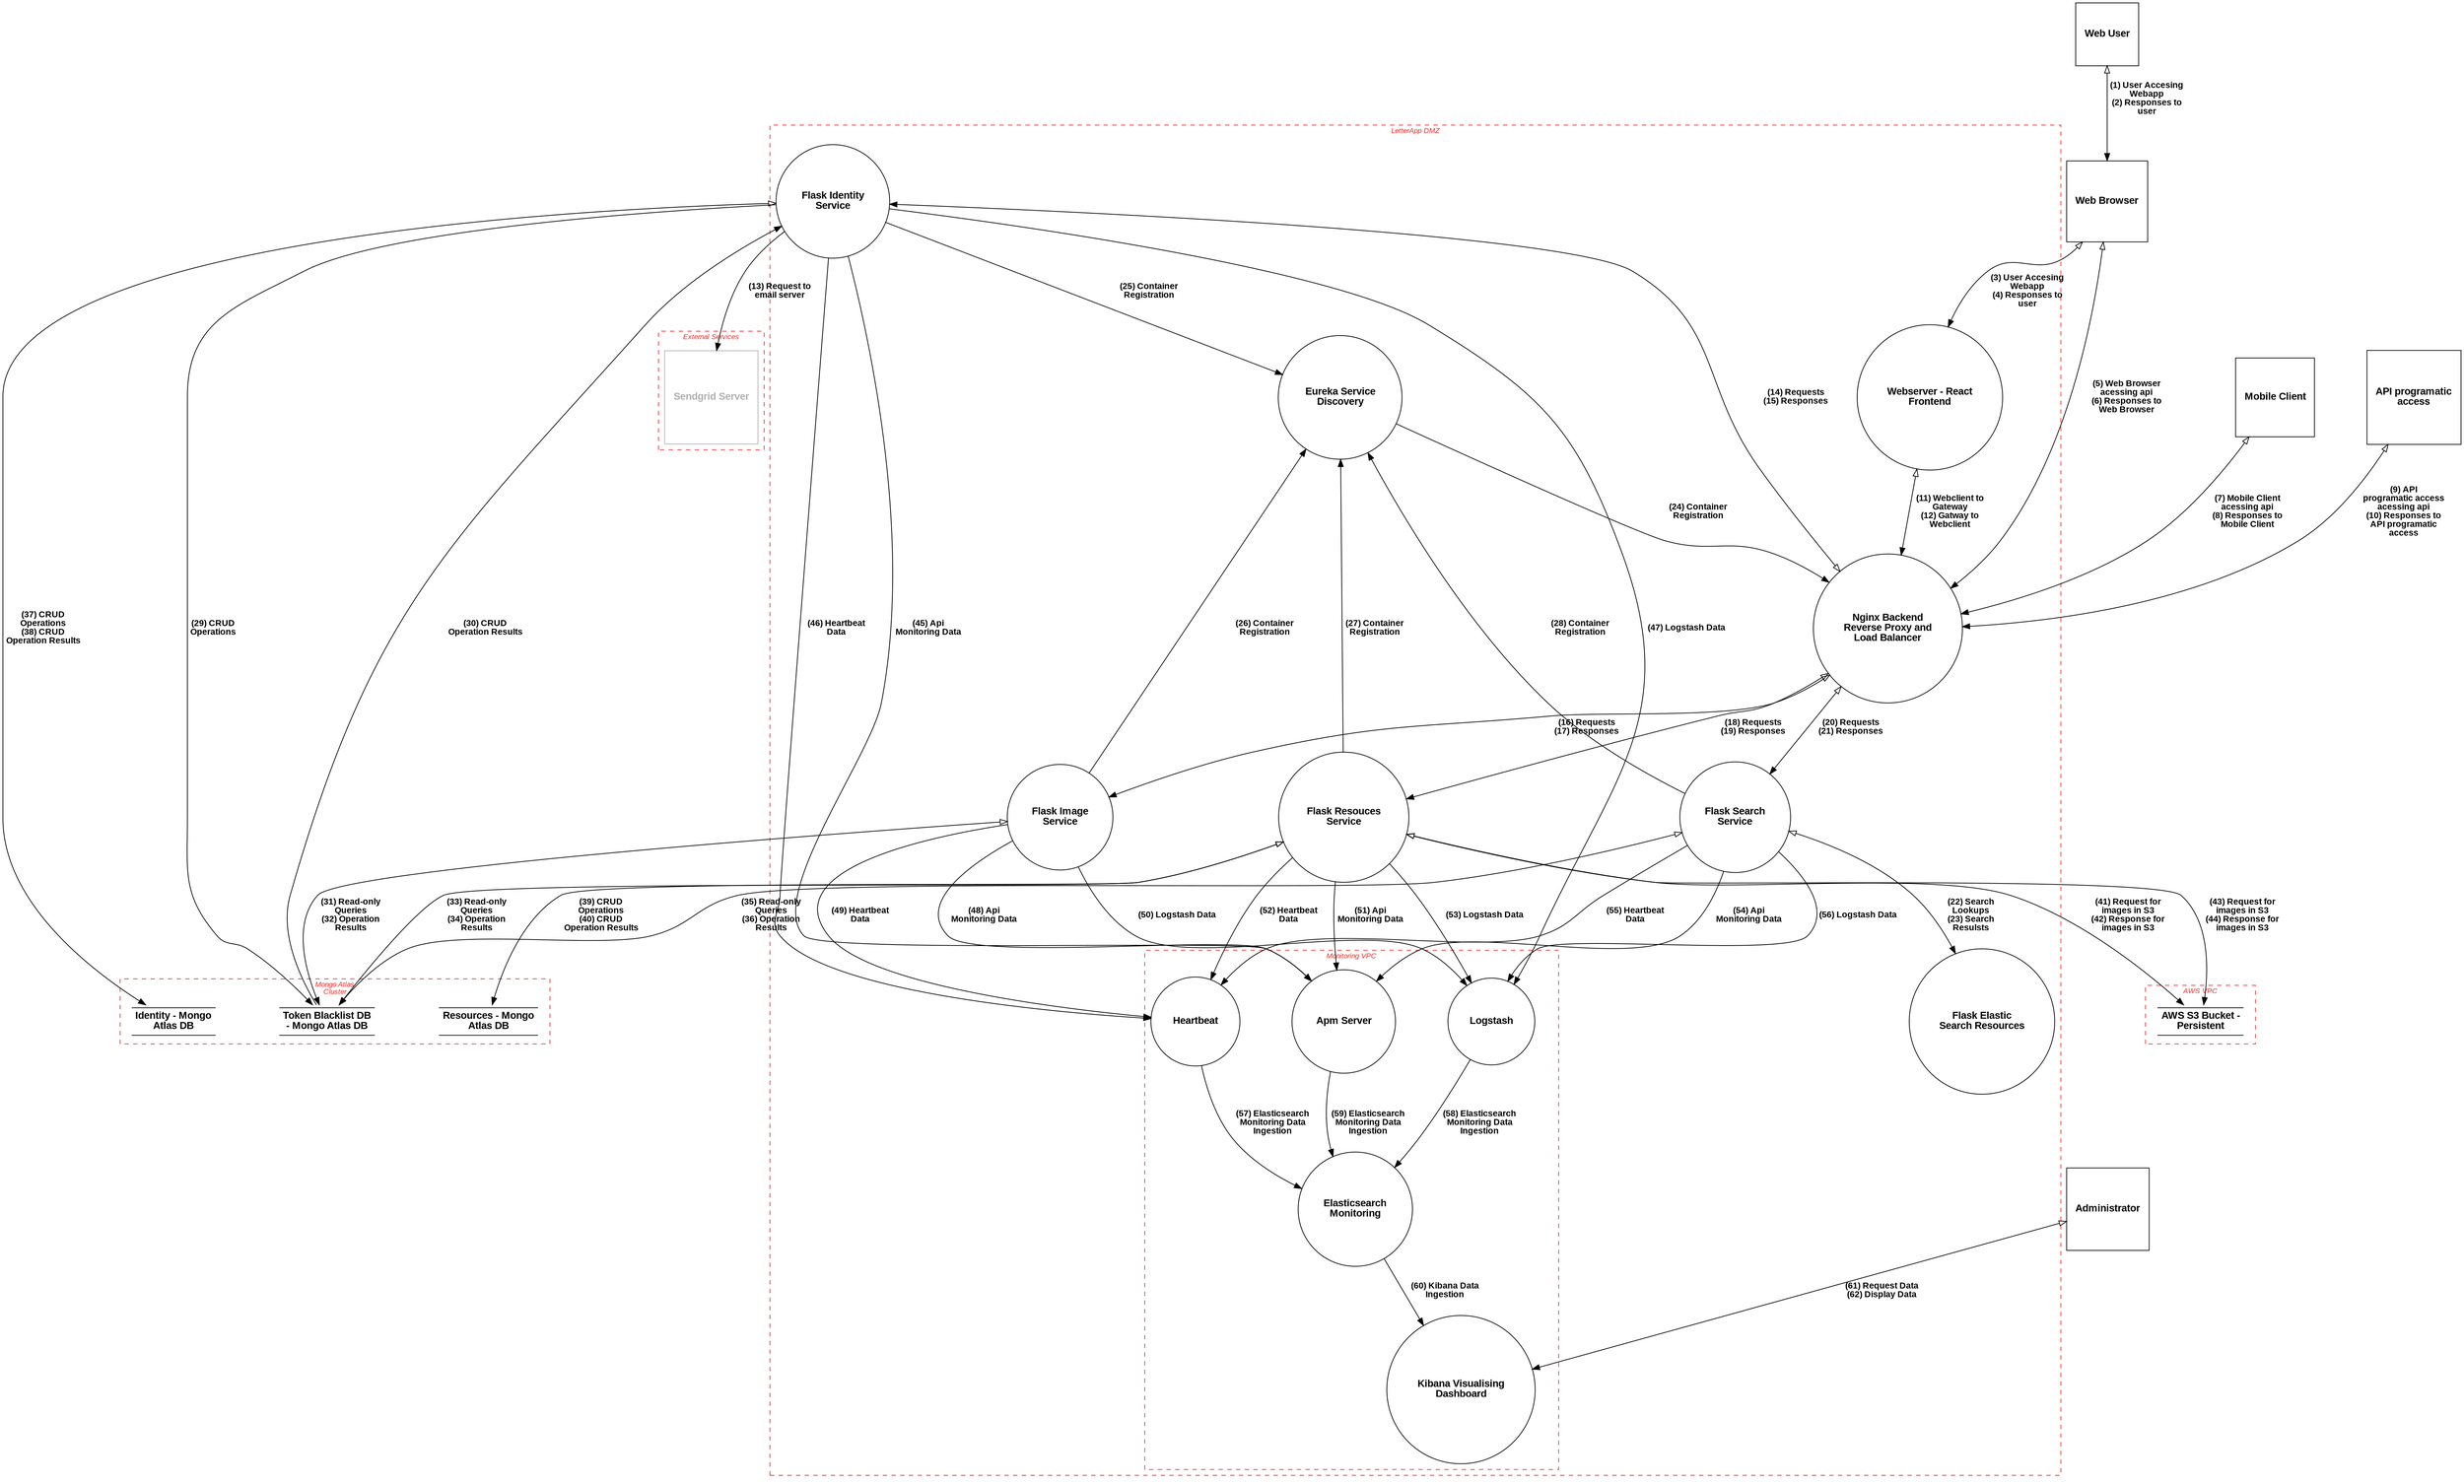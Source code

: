 digraph tm {
	graph [_draw_="c 9 -#fffffe00 C 7 -#ffffff P 4 0 0 0 1999.17 4117 1999.17 4117 0 ",
		bb="0,0,4117,1999.2",
		fontname=Arial,
		fontsize=20,
		labelloc=t,
		nodesep=1,
		xdotversion=1.2
	];
	node [fontname=Arial,
		fontsize=14,
		label="\N",
		rankdir=lr
	];
	edge [arrowtail=onormal,
		fontname=Arial,
		fontsize=12,
		shape=none
	];
	subgraph cluster_boundary_LetterAppDMZ_092386898c {
		graph [_draw_="S 6 -dashed c 7 -#ee2c2c p 4 122 8 122 1626.17 2419 1626.17 2419 8 ",
			_ldraw_="F 10 5 -Arial c 7 -#ee2c2c T 1237 1615.17 -1 67 13 -LetterApp DMZ ",
			bb="122,8,2419,1626.2",
			color=firebrick2,
			fontcolor=firebrick2,
			fontsize=10,
			label=<<i>LetterApp DMZ</i>>,
			lheight=0.15,
			lp="1270.5,1616.7",
			lwidth=0.93,
			style=dashed
		];
		subgraph cluster_boundary_MonitoringVPC_37509b9f83 {
			graph [_draw_="S 6 -dashed c 7 -#ee2c2c p 4 806 16 806 734.28 1378 734.28 1378 16 ",
				_ldraw_="F 10 5 -Arial c 7 -#ee2c2c T 1057 723.28 -1 70 14 -Monitoring VPC ",
				bb="806,16,1378,734.28",
				color=firebrick2,
				fontcolor=firebrick2,
				fontsize=10,
				label=<<i>Monitoring VPC</i>>,
				lheight=0.15,
				lp="1092,724.78",
				lwidth=0.97,
				style=dashed
			];
			process_KibanaVisualisingDashboard_96ac87fabf	[_draw_="c 7 -#000000 e 956 126.53 102.56 102.56 ",
				_ldraw_="F 14 5 -Arial c 7 -#000000 T 896 130.33 -1 121 18 -Kibana Visualising F 14 5 -Arial c 7 -#000000 T 921 116.33 -1 71 9 -Dashboard ",
				color=black,
				fontcolor=black,
				height=2.8481,
				label=<
                    <table border="0" cellborder="0" cellpadding="2">
                        <tr><td><b>Kibana Visualising<br/>Dashboard</b></td></tr>
                    </table>
                >,
				pos="956,126.53",
				shape=circle,
				width=2.8481];
			process_ElasticsearchMonitoring_b6d21685ee	[_draw_="c 7 -#000000 e 1053 376.26 79.39 79.39 ",
				_ldraw_="F 14 5 -Arial c 7 -#000000 T 1009 380.06 -1 88 13 -Elasticsearch F 14 5 -Arial c 7 -#000000 T 1017.5 366.06 -1 71 10 -Monitoring ",
				color=black,
				fontcolor=black,
				height=2.1999,
				label=<
                    <table border="0" cellborder="0" cellpadding="2">
                        <tr><td><b>Elasticsearch<br/>Monitoring</b></td></tr>
                    </table>
                >,
				pos="1053,376.26",
				shape=circle,
				width=2.1999];
			process_ElasticsearchMonitoring_b6d21685ee -> process_KibanaVisualisingDashboard_96ac87fabf	[_draw_="c 7 -#000000 B 4 1024.42 302.27 1015.79 280.22 1006.13 255.57 996.86 231.89 ",
				_hdraw_="S 5 -solid c 7 -#000000 C 7 -#000000 P 3 1000.1 230.56 993.19 222.52 993.58 233.11 ",
				_ldraw_="F 12 5 -Arial c 7 -#000000 T 1017 266.46 -1 94 16 -(60) Kibana Data F 12 5 -Arial c 7 -#000000 T 1037 254.46 -1 54 9 -Ingestion ",
				color=black,
				dir=forward,
				fontcolor=black,
				label=<
            <table border="0" cellborder="0" cellpadding="2">
                <tr><td><font color="black"><b>(60) Kibana Data<br/>Ingestion</b></font></td></tr>
            </table>
        >,
				lp="1064,263.06",
				pos="e,993.19,222.52 1024.4,302.27 1015.8,280.22 1006.1,255.57 996.86,231.89"];
			process_Logstash_385a5311c0	[_draw_="c 7 -#000000 e 1285 635.86 60.21 60.21 ",
				_ldraw_="F 14 5 -Arial c 7 -#000000 T 1255 632.66 -1 61 8 -Logstash ",
				color=black,
				fontcolor=black,
				height=1.6696,
				label=<
                    <table border="0" cellborder="0" cellpadding="2">
                        <tr><td><b>Logstash</b></td></tr>
                    </table>
                >,
				pos="1285,635.86",
				shape=circle,
				width=1.6696];
			process_Logstash_385a5311c0 -> process_ElasticsearchMonitoring_b6d21685ee	[_draw_="c 7 -#000000 B 7 1258.38 581.57 1240.2 548.3 1214.02 505.79 1184 473.45 1167.62 455.81 1147.61 439.24 1128.21 425 ",
				_hdraw_="S 5 -solid c 7 -#000000 C 7 -#000000 P 3 1130.1 422.05 1119.94 419.03 1126.01 427.72 ",
				_ldraw_="F 12 5 -Arial c 7 -#000000 T 1220 504.85 -1 102 18 -(58) Elasticsearch F 12 5 -Arial c 7 -#000000 T 1225.5 492.85 -1 91 15 -Monitoring \
Data F 12 5 -Arial c 7 -#000000 T 1244 480.85 -1 54 9 -Ingestion ",
				color=black,
				dir=forward,
				fontcolor=black,
				label=<
            <table border="0" cellborder="0" cellpadding="2">
                <tr><td><font color="black"><b>(58) Elasticsearch<br/>Monitoring Data<br/>Ingestion</b></font></td></tr>
            </table>
        >,
				lp="1271,495.45",
				pos="e,1119.9,419.03 1258.4,581.57 1240.2,548.3 1214,505.79 1184,473.45 1167.6,455.81 1147.6,439.24 1128.2,425"];
			process_Heartbeat_2a2f1d5596	[_draw_="c 7 -#000000 e 1091 635.86 61.54 61.54 ",
				_ldraw_="F 14 5 -Arial c 7 -#000000 T 1060 632.66 -1 63 9 -Heartbeat ",
				color=black,
				fontcolor=black,
				height=1.7088,
				label=<
                    <table border="0" cellborder="0" cellpadding="2">
                        <tr><td><b>Heartbeat</b></td></tr>
                    </table>
                >,
				pos="1091,635.86",
				shape=circle,
				width=1.7088];
			process_Heartbeat_2a2f1d5596 -> process_ElasticsearchMonitoring_b6d21685ee	[_draw_="c 7 -#000000 B 7 1073.12 576.84 1068.03 558.07 1063.04 537.04 1060 517.45 1057.42 500.85 1055.72 483.01 1054.62 465.82 ",
				_hdraw_="S 5 -solid c 7 -#000000 C 7 -#000000 P 3 1058.11 465.56 1054.04 455.78 1051.12 465.97 ",
				_ldraw_="F 12 5 -Arial c 7 -#000000 T 1064 504.85 -1 102 18 -(57) Elasticsearch F 12 5 -Arial c 7 -#000000 T 1069.5 492.85 -1 91 15 -Monitoring \
Data F 12 5 -Arial c 7 -#000000 T 1088 480.85 -1 54 9 -Ingestion ",
				color=black,
				dir=forward,
				fontcolor=black,
				label=<
            <table border="0" cellborder="0" cellpadding="2">
                <tr><td><font color="black"><b>(57) Elasticsearch<br/>Monitoring Data<br/>Ingestion</b></font></td></tr>
            </table>
        >,
				lp="1115,495.45",
				pos="e,1054,455.78 1073.1,576.84 1068,558.07 1063,537.04 1060,517.45 1057.4,500.85 1055.7,483.01 1054.6,465.82"];
			process_ApmServer_21633ce29f	[_draw_="c 7 -#000000 e 886 635.86 71.34 71.34 ",
				_ldraw_="F 14 5 -Arial c 7 -#000000 T 848 632.66 -1 77 10 -Apm Server ",
				color=black,
				fontcolor=black,
				height=1.9838,
				label=<
                    <table border="0" cellborder="0" cellpadding="2">
                        <tr><td><b>Apm Server</b></td></tr>
                    </table>
                >,
				pos="886,635.86",
				shape=circle,
				width=1.9838];
			process_ApmServer_21633ce29f -> process_ElasticsearchMonitoring_b6d21685ee	[_draw_="c 7 -#000000 B 7 893.38 564.75 899.07 534.74 909.15 500.47 927 473.45 939.76 454.14 957.74 437.13 976.13 423 ",
				_hdraw_="S 5 -solid c 7 -#000000 C 7 -#000000 P 3 978.65 425.48 984.59 416.71 974.47 419.86 ",
				_ldraw_="F 12 5 -Arial c 7 -#000000 T 931 504.85 -1 102 18 -(59) Elasticsearch F 12 5 -Arial c 7 -#000000 T 936.5 492.85 -1 91 15 -Monitoring \
Data F 12 5 -Arial c 7 -#000000 T 955 480.85 -1 54 9 -Ingestion ",
				color=black,
				dir=forward,
				fontcolor=black,
				label=<
            <table border="0" cellborder="0" cellpadding="2">
                <tr><td><font color="black"><b>(59) Elasticsearch<br/>Monitoring Data<br/>Ingestion</b></font></td></tr>
            </table>
        >,
				lp="982,495.45",
				pos="e,984.59,416.71 893.38,564.75 899.07,534.74 909.15,500.47 927,473.45 939.76,454.14 957.74,437.13 976.13,423"];
		}
		server_EurekaServiceDiscovery_2c440ebe53	[_draw_="c 7 -#000000 e 1477 1498.76 85.62 85.62 ",
			_ldraw_="F 14 5 -Arial c 7 -#000000 T 1429 1502.56 -1 97 14 -Eureka Service F 14 5 -Arial c 7 -#000000 T 1445 1488.56 -1 65 9 -Discovery ",
			color=black,
			fontcolor=black,
			height=2.3767,
			label=<
                <table border="0" cellborder="0" cellpadding="2">
                    <tr><td><b>Eureka Service<br/>Discovery</b></td></tr>
                </table>
            >,
			pos="1477,1498.8",
			shape=circle,
			width=2.3767];
		server_NginxBackendReverseProxyandLoadBalancer_0291419f72	[_draw_="c 7 -#000000 e 2255 1179.11 103.48 103.48 ",
			_ldraw_="F 14 5 -Arial c 7 -#000000 T 2206 1189.91 -1 98 13 -Nginx Backend F 14 5 -Arial c 7 -#000000 T 2194 1175.91 -1 122 17 -Reverse Proxy \
and F 14 5 -Arial c 7 -#000000 T 2208 1161.91 -1 94 13 -Load Balancer ",
			color=black,
			fontcolor=black,
			height=2.8677,
			label=<
                <table border="0" cellborder="0" cellpadding="2">
                    <tr><td><b>Nginx Backend<br/>Reverse Proxy and<br/>Load Balancer</b></td></tr>
                </table>
            >,
			pos="2255,1179.1",
			shape=circle,
			width=2.8677];
		server_EurekaServiceDiscovery_2c440ebe53 -> server_NginxBackendReverseProxyandLoadBalancer_0291419f72	[_draw_="c 7 -#000000 B 4 1555.88 1465.55 1696.97 1407.95 1992.51 1287.28 2150.36 1222.84 ",
			_hdraw_="S 5 -solid c 7 -#000000 C 7 -#000000 P 3 2151.7 1226.07 2159.63 1219.05 2149.05 1219.59 ",
			_ldraw_="F 12 5 -Arial c 7 -#000000 T 1962.5 1343.75 -1 81 14 -(24) Container F 12 5 -Arial c 7 -#000000 T 1968 1331.75 -1 70 12 -Registration ",
			color=black,
			dir=forward,
			fontcolor=black,
			label=<
            <table border="0" cellborder="0" cellpadding="2">
                <tr><td><font color="black"><b>(24) Container<br/>Registration</b></font></td></tr>
            </table>
        >,
			lp="2002.5,1340.4",
			pos="e,2159.6,1219.1 1555.9,1465.6 1697,1408 1992.5,1287.3 2150.4,1222.8"];
		process_FlaskIdentityService_c6f87088c2	[_draw_="c 7 -#000000 e 2077 918.07 78.48 78.48 ",
			_ldraw_="F 14 5 -Arial c 7 -#000000 T 2034 921.87 -1 87 14 -Flask Identity F 14 5 -Arial c 7 -#000000 T 2053 907.87 -1 49 7 -Service ",
			color=black,
			fontcolor=black,
			height=2.1802,
			label=<
                <table border="0" cellborder="0" cellpadding="2">
                    <tr><td><b>Flask Identity<br/>Service</b></td></tr>
                </table>
            >,
			pos="2077,918.07",
			shape=circle,
			width=2.1802];
		server_NginxBackendReverseProxyandLoadBalancer_0291419f72 -> process_FlaskIdentityService_c6f87088c2	[_draw_="c 7 -#000000 B 7 2188.49 1087.12 2181.51 1077.3 2174.57 1067.41 2168 1057.88 2153.63 1037.02 2138.4 1014.13 2124.6 993.05 ",
			_hdraw_="S 5 -solid c 7 -#000000 C 7 -#000000 P 3 2127.38 990.91 2118.98 984.45 2121.52 994.74 ",
			_ldraw_="F 12 5 -Arial c 7 -#000000 T 2177.5 1045.28 -1 79 13 -(14) Requests F 12 5 -Arial c 7 -#000000 T 2172 1033.28 -1 90 14 -(15) Responses ",
			_tdraw_="S 5 -solid c 7 -#000000 p 3 2185.7 1089.24 2194.36 1095.35 2191.4 1085.18 ",
			color=black,
			dir=both,
			fontcolor=black,
			label=<
            <table border="0" cellborder="0" cellpadding="2">
                <tr><td><font color="black"><b>(14) Requests<br/>(15) Responses</b></font></td></tr>
            </table>
        >,
			lp="2217,1041.9",
			pos="s,2194.4,1095.4 e,2119,984.45 2188.5,1087.1 2181.5,1077.3 2174.6,1067.4 2168,1057.9 2153.6,1037 2138.4,1014.1 2124.6,993.05"];
		process_FlaskImageService_9345ab4c19	[_draw_="c 7 -#000000 e 1232 918.07 72.66 72.66 ",
			_ldraw_="F 14 5 -Arial c 7 -#000000 T 1193 921.87 -1 79 11 -Flask Image F 14 5 -Arial c 7 -#000000 T 1208 907.87 -1 49 7 -Service ",
			color=black,
			fontcolor=black,
			height=2.0231,
			label=<
                <table border="0" cellborder="0" cellpadding="2">
                    <tr><td><b>Flask Image<br/>Service</b></td></tr>
                </table>
            >,
			pos="1232,918.07",
			shape=circle,
			width=2.0231];
		server_NginxBackendReverseProxyandLoadBalancer_0291419f72 -> process_FlaskImageService_9345ab4c19	[_draw_="c 7 -#000000 B 7 2153.42 1128.63 2080.76 1095.1 1979.8 1052.25 1887 1025.88 1685.96 968.73 1440.95 938.95 1315.23 926.44 ",
			_hdraw_="S 5 -solid c 7 -#000000 C 7 -#000000 P 3 1315.21 922.92 1304.91 925.42 1314.52 929.89 ",
			_ldraw_="F 12 5 -Arial c 7 -#000000 T 1989.5 1045.28 -1 79 13 -(16) Requests F 12 5 -Arial c 7 -#000000 T 1984 1033.28 -1 90 14 -(17) Responses ",
			_tdraw_="S 5 -solid c 7 -#000000 p 3 2152.04 1131.85 2162.59 1132.88 2154.99 1125.5 ",
			color=black,
			dir=both,
			fontcolor=black,
			label=<
            <table border="0" cellborder="0" cellpadding="2">
                <tr><td><font color="black"><b>(16) Requests<br/>(17) Responses</b></font></td></tr>
            </table>
        >,
			lp="2029,1041.9",
			pos="s,2162.6,1132.9 e,1304.9,925.42 2153.4,1128.6 2080.8,1095.1 1979.8,1052.3 1887,1025.9 1686,968.73 1441,938.95 1315.2,926.44"];
		process_FlaskResoucesService_86e4604564	[_draw_="c 7 -#000000 e 2317 918.07 89.61 89.61 ",
			_ldraw_="F 14 5 -Arial c 7 -#000000 T 2266 921.87 -1 103 14 -Flask Resouces F 14 5 -Arial c 7 -#000000 T 2293 907.87 -1 49 7 -Service ",
			color=black,
			fontcolor=black,
			height=2.4945,
			label=<
                <table border="0" cellborder="0" cellpadding="2">
                    <tr><td><b>Flask Resouces<br/>Service</b></td></tr>
                </table>
            >,
			pos="2317,918.07",
			shape=circle,
			width=2.4945];
		server_NginxBackendReverseProxyandLoadBalancer_0291419f72 -> process_FlaskResoucesService_86e4604564	[_draw_="c 7 -#000000 B 4 2281.25 1068.44 2285.44 1050.93 2289.75 1032.92 2293.87 1015.73 ",
			_hdraw_="S 5 -solid c 7 -#000000 C 7 -#000000 P 3 2297.34 1016.26 2296.26 1005.72 2290.53 1014.63 ",
			_ldraw_="F 12 5 -Arial c 7 -#000000 T 2298.5 1045.28 -1 79 13 -(18) Requests F 12 5 -Arial c 7 -#000000 T 2293 1033.28 -1 90 14 -(19) Responses ",
			_tdraw_="S 5 -solid c 7 -#000000 p 3 2277.81 1067.79 2278.88 1078.33 2284.61 1069.42 ",
			color=black,
			dir=both,
			fontcolor=black,
			label=<
            <table border="0" cellborder="0" cellpadding="2">
                <tr><td><font color="black"><b>(18) Requests<br/>(19) Responses</b></font></td></tr>
            </table>
        >,
			lp="2338,1041.9",
			pos="s,2278.9,1078.3 e,2296.3,1005.7 2281.2,1068.4 2285.4,1050.9 2289.8,1032.9 2293.9,1015.7"];
		process_FlaskSearchService_b2e5892d06	[_draw_="c 7 -#000000 e 693 918.07 76.24 76.24 ",
			_ldraw_="F 14 5 -Arial c 7 -#000000 T 651 921.87 -1 84 12 -Flask Search F 14 5 -Arial c 7 -#000000 T 668.5 907.87 -1 49 7 -Service ",
			color=black,
			fontcolor=black,
			height=2.1213,
			label=<
                <table border="0" cellborder="0" cellpadding="2">
                    <tr><td><b>Flask Search<br/>Service</b></td></tr>
                </table>
            >,
			pos="693,918.07",
			shape=circle,
			width=2.1213];
		server_NginxBackendReverseProxyandLoadBalancer_0291419f72 -> process_FlaskSearchService_b2e5892d06	[_draw_="c 7 -#000000 B 10 2145.55 1148.34 2057.43 1125.39 1930.06 1094.53 1817 1075.88 1511.21 1025.43 1429.41 1054.39 1123 1007.88 1001.81 \
989.48 863.21 959.16 776.89 939.15 ",
			_hdraw_="S 5 -solid c 7 -#000000 C 7 -#000000 P 3 777.68 935.74 767.14 936.88 776.09 942.56 ",
			_ldraw_="F 12 5 -Arial c 7 -#000000 T 1694.5 1045.28 -1 79 13 -(20) Requests F 12 5 -Arial c 7 -#000000 T 1689 1033.28 -1 90 14 -(21) Responses ",
			_tdraw_="S 5 -solid c 7 -#000000 p 3 2144.73 1151.74 2155.29 1150.88 2146.5 1144.97 ",
			color=black,
			dir=both,
			fontcolor=black,
			label=<
            <table border="0" cellborder="0" cellpadding="2">
                <tr><td><font color="black"><b>(20) Requests<br/>(21) Responses</b></font></td></tr>
            </table>
        >,
			lp="1734,1041.9",
			pos="s,2155.3,1150.9 e,767.14,936.88 2145.5,1148.3 2057.4,1125.4 1930.1,1094.5 1817,1075.9 1511.2,1025.4 1429.4,1054.4 1123,1007.9 1001.8,\
989.48 863.21,959.16 776.89,939.15"];
		process_WebserverReactFrontend_c76a0a7067	[_draw_="c 7 -#000000 e 2255 1498.76 100.32 100.32 ",
			_ldraw_="F 14 5 -Arial c 7 -#000000 T 2196 1502.56 -1 118 17 -Webserver - React F 14 5 -Arial c 7 -#000000 T 2225.5 1488.56 -1 59 8 -Frontend ",
			color=black,
			fontcolor=black,
			height=2.7891,
			label=<
                <table border="0" cellborder="0" cellpadding="2">
                    <tr><td><b>Webserver - React<br/>Frontend</b></td></tr>
                </table>
            >,
			pos="2255,1498.8",
			shape=circle,
			width=2.7891];
		process_WebserverReactFrontend_c76a0a7067 -> server_NginxBackendReverseProxyandLoadBalancer_0291419f72	[_draw_="c 7 -#000000 B 4 2255 1388.08 2255 1357.29 2255 1323.76 2255 1292.8 ",
			_hdraw_="S 5 -solid c 7 -#000000 C 7 -#000000 P 3 2258.5 1292.4 2255 1282.4 2251.5 1292.4 ",
			_ldraw_="F 12 5 -Arial c 7 -#000000 T 2259 1355.75 -1 94 17 -(11) Webclient to F 12 5 -Arial c 7 -#000000 T 2281.5 1343.75 -1 49 7 -Gateway \
F 12 5 -Arial c 7 -#000000 T 2265.5 1331.75 -1 81 14 -(12) Gatway to F 12 5 -Arial c 7 -#000000 T 2277.5 1319.75 -1 57 9 -Webclient ",
			_tdraw_="S 5 -solid c 7 -#000000 p 3 2251.5 1388.13 2255 1398.13 2258.5 1388.13 ",
			color=black,
			dir=both,
			fontcolor=black,
			label=<
            <table border="0" cellborder="0" cellpadding="2">
                <tr><td><font color="black"><b>(11) Webclient to<br/>Gateway<br/>(12) Gatway to<br/>Webclient</b></font></td></tr>
            </table>
        >,
			lp="2306,1340.4",
			pos="s,2255,1398.1 e,2255,1282.4 2255,1388.1 2255,1357.3 2255,1323.8 2255,1292.8"];
		process_FlaskIdentityService_c6f87088c2 -> server_EurekaServiceDiscovery_2c440ebe53	[_draw_="c 7 -#000000 B 7 1999.38 930.56 1863.51 952.34 1591.27 1003.98 1531 1075.88 1454.68 1166.92 1452.96 1310.16 1462.22 1404.03 ",
			_hdraw_="S 5 -solid c 7 -#000000 C 7 -#000000 P 3 1458.75 1404.51 1463.27 1414.09 1465.71 1403.78 ",
			_ldraw_="F 12 5 -Arial c 7 -#000000 T 1535.5 1182.51 -1 81 14 -(25) Container F 12 5 -Arial c 7 -#000000 T 1541 1170.51 -1 70 12 -Registration ",
			color=black,
			dir=forward,
			fontcolor=black,
			label=<
            <table border="0" cellborder="0" cellpadding="2">
                <tr><td><font color="black"><b>(25) Container<br/>Registration</b></font></td></tr>
            </table>
        >,
			lp="1575.5,1179.1",
			pos="e,1463.3,1414.1 1999.4,930.56 1863.5,952.34 1591.3,1004 1531,1075.9 1454.7,1166.9 1453,1310.2 1462.2,1404"];
		process_FlaskIdentityService_c6f87088c2 -> process_Logstash_385a5311c0	[_draw_="c 7 -#000000 B 10 2000.15 901.61 1931 885.56 1828.24 856.24 1748 810.27 1715.49 791.65 1717.77 772.43 1685 754.27 1577.74 694.83 \
1437.25 662.64 1354.49 647.67 ",
			_hdraw_="S 5 -solid c 7 -#000000 C 7 -#000000 P 3 1354.9 644.19 1344.44 645.88 1353.68 651.08 ",
			_ldraw_="F 12 5 -Arial c 7 -#000000 T 1752 779.67 -1 108 18 -(47) Logstash Data ",
			color=black,
			dir=forward,
			fontcolor=black,
			label=<
            <table border="0" cellborder="0" cellpadding="2">
                <tr><td><font color="black"><b>(47) Logstash Data</b></font></td></tr>
            </table>
        >,
			lp="1806,782.27",
			pos="e,1344.4,645.88 2000.1,901.61 1931,885.56 1828.2,856.24 1748,810.27 1715.5,791.65 1717.8,772.43 1685,754.27 1577.7,694.83 1437.2,\
662.64 1354.5,647.67"];
		process_FlaskIdentityService_c6f87088c2 -> process_Heartbeat_2a2f1d5596	[_draw_="c 7 -#000000 B 13 1998.34 913.31 1896.25 905.59 1715.09 882.04 1579 810.27 1547.02 793.41 1553.2 768.58 1520 754.27 1452.35 725.12 \
1256.16 766.54 1189 736.27 1167.92 726.77 1148.95 710.55 1133.43 693.93 ",
			_hdraw_="S 5 -solid c 7 -#000000 C 7 -#000000 P 3 1135.85 691.38 1126.55 686.29 1130.64 696.07 ",
			_ldraw_="F 12 5 -Arial c 7 -#000000 T 1583 785.67 -1 80 14 -(46) Heartbeat F 12 5 -Arial c 7 -#000000 T 1609.5 773.67 -1 27 4 -Data ",
			color=black,
			dir=forward,
			fontcolor=black,
			label=<
            <table border="0" cellborder="0" cellpadding="2">
                <tr><td><font color="black"><b>(46) Heartbeat<br/>Data</b></font></td></tr>
            </table>
        >,
			lp="1623,782.27",
			pos="e,1126.6,686.29 1998.3,913.31 1896.2,905.59 1715.1,882.04 1579,810.27 1547,793.41 1553.2,768.58 1520,754.27 1452.3,725.12 1256.2,\
766.54 1189,736.27 1167.9,726.77 1148.9,710.55 1133.4,693.93"];
		process_FlaskIdentityService_c6f87088c2 -> process_ApmServer_21633ce29f	[_draw_="c 7 -#000000 B 13 1998.67 910.53 1844.3 896.68 1506.73 861.44 1403 810.27 1370.58 794.28 1377.22 768.53 1344 754.27 1272.22 723.48 \
1064.94 766.68 993 736.27 972.93 727.79 954.28 713.8 938.35 698.95 ",
			_hdraw_="S 5 -solid c 7 -#000000 C 7 -#000000 P 3 940.38 696.05 930.76 691.62 935.52 701.08 ",
			_ldraw_="F 12 5 -Arial c 7 -#000000 T 1431 785.67 -1 44 8 -(45) Api F 12 5 -Arial c 7 -#000000 T 1407.5 773.67 -1 91 15 -Monitoring Data ",
			color=black,
			dir=forward,
			fontcolor=black,
			label=<
            <table border="0" cellborder="0" cellpadding="2">
                <tr><td><font color="black"><b>(45) Api<br/>Monitoring Data</b></font></td></tr>
            </table>
        >,
			lp="1452.5,782.27",
			pos="e,930.76,691.62 1998.7,910.53 1844.3,896.68 1506.7,861.44 1403,810.27 1370.6,794.28 1377.2,768.53 1344,754.27 1272.2,723.48 1064.9,\
766.68 993,736.27 972.93,727.79 954.28,713.8 938.35,698.95"];
		process_FlaskImageService_9345ab4c19 -> server_EurekaServiceDiscovery_2c440ebe53	[_draw_="c 7 -#000000 B 7 1234.33 990.93 1239.19 1066.65 1253.89 1187.81 1298 1282.35 1324.32 1338.77 1369.09 1392.63 1407.26 1432.39 ",
			_hdraw_="S 5 -solid c 7 -#000000 C 7 -#000000 P 3 1404.83 1434.91 1414.31 1439.64 1409.85 1430.03 ",
			_ldraw_="F 12 5 -Arial c 7 -#000000 T 1302.5 1182.51 -1 81 14 -(26) Container F 12 5 -Arial c 7 -#000000 T 1308 1170.51 -1 70 12 -Registration ",
			color=black,
			dir=forward,
			fontcolor=black,
			label=<
            <table border="0" cellborder="0" cellpadding="2">
                <tr><td><font color="black"><b>(26) Container<br/>Registration</b></font></td></tr>
            </table>
        >,
			lp="1342.5,1179.1",
			pos="e,1414.3,1439.6 1234.3,990.93 1239.2,1066.7 1253.9,1187.8 1298,1282.4 1324.3,1338.8 1369.1,1392.6 1407.3,1432.4"];
		process_FlaskImageService_9345ab4c19 -> process_Logstash_385a5311c0	[_draw_="c 7 -#000000 B 7 1212.85 847.62 1207.72 818.39 1205.64 784.26 1214 754.27 1220.02 732.68 1231.21 711.1 1242.95 692.44 ",
			_hdraw_="S 5 -solid c 7 -#000000 C 7 -#000000 P 3 1246.05 694.1 1248.55 683.8 1240.17 690.29 ",
			_ldraw_="F 12 5 -Arial c 7 -#000000 T 1218 779.67 -1 108 18 -(50) Logstash Data ",
			color=black,
			dir=forward,
			fontcolor=black,
			label=<
            <table border="0" cellborder="0" cellpadding="2">
                <tr><td><font color="black"><b>(50) Logstash Data</b></font></td></tr>
            </table>
        >,
			lp="1272,782.27",
			pos="e,1248.6,683.8 1212.8,847.62 1207.7,818.39 1205.6,784.26 1214,754.27 1220,732.68 1231.2,711.1 1243,692.44"];
		process_FlaskImageService_9345ab4c19 -> process_Heartbeat_2a2f1d5596	[_draw_="c 7 -#000000 B 7 1169.03 881.35 1143.66 863.47 1116.91 839.39 1102 810.27 1085.93 778.88 1082.24 740 1082.98 707.01 ",
			_hdraw_="S 5 -solid c 7 -#000000 C 7 -#000000 P 3 1086.48 707.1 1083.34 696.98 1079.48 706.84 ",
			_ldraw_="F 12 5 -Arial c 7 -#000000 T 1106 785.67 -1 80 14 -(49) Heartbeat F 12 5 -Arial c 7 -#000000 T 1132.5 773.67 -1 27 4 -Data ",
			color=black,
			dir=forward,
			fontcolor=black,
			label=<
            <table border="0" cellborder="0" cellpadding="2">
                <tr><td><font color="black"><b>(49) Heartbeat<br/>Data</b></font></td></tr>
            </table>
        >,
			lp="1146,782.27",
			pos="e,1083.3,696.98 1169,881.35 1143.7,863.47 1116.9,839.39 1102,810.27 1085.9,778.88 1082.2,740 1083,707.01"];
		process_FlaskImageService_9345ab4c19 -> process_ApmServer_21633ce29f	[_draw_="c 7 -#000000 B 7 1160.56 903.28 1102.48 888.83 1021.65 860.93 968 810.27 940.67 784.47 921.5 747.71 908.61 714.68 ",
			_hdraw_="S 5 -solid c 7 -#000000 C 7 -#000000 P 3 911.77 713.14 904.97 705.02 905.22 715.61 ",
			_ldraw_="F 12 5 -Arial c 7 -#000000 T 996 785.67 -1 44 8 -(48) Api F 12 5 -Arial c 7 -#000000 T 972.5 773.67 -1 91 15 -Monitoring Data ",
			color=black,
			dir=forward,
			fontcolor=black,
			label=<
            <table border="0" cellborder="0" cellpadding="2">
                <tr><td><font color="black"><b>(48) Api<br/>Monitoring Data</b></font></td></tr>
            </table>
        >,
			lp="1017.5,782.27",
			pos="e,904.97,705.02 1160.6,903.28 1102.5,888.83 1021.7,860.93 968,810.27 940.67,784.47 921.5,747.71 908.61,714.68"];
		process_FlaskResoucesService_86e4604564 -> server_EurekaServiceDiscovery_2c440ebe53	[_draw_="c 7 -#000000 B 13 2249.32 977.33 2231.44 989.64 2211.41 1000.98 2191 1007.88 2140.86 1024.82 1757.09 993.79 1715 1025.88 1619.93 \
1098.35 1687.91 1175.66 1634 1282.35 1608.17 1333.46 1570.63 1385.5 1538.73 1425.62 ",
			_hdraw_="S 5 -solid c 7 -#000000 C 7 -#000000 P 3 1535.95 1423.49 1532.43 1433.48 1541.42 1427.86 ",
			_ldraw_="F 12 5 -Arial c 7 -#000000 T 1675.5 1182.51 -1 81 14 -(27) Container F 12 5 -Arial c 7 -#000000 T 1681 1170.51 -1 70 12 -Registration ",
			color=black,
			dir=forward,
			fontcolor=black,
			label=<
            <table border="0" cellborder="0" cellpadding="2">
                <tr><td><font color="black"><b>(27) Container<br/>Registration</b></font></td></tr>
            </table>
        >,
			lp="1715.5,1179.1",
			pos="e,1532.4,1433.5 2249.3,977.33 2231.4,989.64 2211.4,1001 2191,1007.9 2140.9,1024.8 1757.1,993.79 1715,1025.9 1619.9,1098.3 1687.9,\
1175.7 1634,1282.4 1608.2,1333.5 1570.6,1385.5 1538.7,1425.6"];
		process_FlaskResoucesService_86e4604564 -> process_Logstash_385a5311c0	[_draw_="c 7 -#000000 B 7 2285.24 833.69 2269.73 803.95 2248.03 773.17 2219 754.27 2076.35 661.42 1547.51 641.94 1355.36 637.9 ",
			_hdraw_="S 5 -solid c 7 -#000000 C 7 -#000000 P 3 1355.17 634.4 1345.1 637.69 1355.03 641.4 ",
			_ldraw_="F 12 5 -Arial c 7 -#000000 T 2275 779.67 -1 108 18 -(53) Logstash Data ",
			color=black,
			dir=forward,
			fontcolor=black,
			label=<
            <table border="0" cellborder="0" cellpadding="2">
                <tr><td><font color="black"><b>(53) Logstash Data</b></font></td></tr>
            </table>
        >,
			lp="2329,782.27",
			pos="e,1345.1,637.69 2285.2,833.69 2269.7,803.95 2248,773.17 2219,754.27 2076.4,661.42 1547.5,641.94 1355.4,637.9"];
		process_FlaskResoucesService_86e4604564 -> process_Heartbeat_2a2f1d5596	[_draw_="c 7 -#000000 B 16 2247.61 861.03 2229.93 848.81 2210.42 836.95 2191 828.27 2158.52 813.75 2144.34 827.11 2113 810.27 2081.15 793.16 \
2087.44 768.02 2054 754.27 1965.09 717.72 1277.29 774.3 1189 736.27 1167.67 727.09 1148.58 710.85 1133.04 694.13 ",
			_hdraw_="S 5 -solid c 7 -#000000 C 7 -#000000 P 3 1135.43 691.55 1126.15 686.43 1130.21 696.22 ",
			_ldraw_="F 12 5 -Arial c 7 -#000000 T 2117 785.67 -1 80 14 -(52) Heartbeat F 12 5 -Arial c 7 -#000000 T 2143.5 773.67 -1 27 4 -Data ",
			color=black,
			dir=forward,
			fontcolor=black,
			label=<
            <table border="0" cellborder="0" cellpadding="2">
                <tr><td><font color="black"><b>(52) Heartbeat<br/>Data</b></font></td></tr>
            </table>
        >,
			lp="2157,782.27",
			pos="e,1126.2,686.43 2247.6,861.03 2229.9,848.81 2210.4,836.95 2191,828.27 2158.5,813.75 2144.3,827.11 2113,810.27 2081.2,793.16 2087.4,\
768.02 2054,754.27 1965.1,717.72 1277.3,774.3 1189,736.27 1167.7,727.09 1148.6,710.85 1133,694.13"];
		process_FlaskResoucesService_86e4604564 -> process_ApmServer_21633ce29f	[_draw_="c 7 -#000000 B 16 2248.82 859.06 2231.03 846.83 2211.17 835.46 2191 828.27 2084.4 790.28 2040.56 855.9 1937 810.27 1903.92 795.69 \
1911.44 768.01 1878 754.27 1787.03 716.89 1084.17 773.16 993 736.27 972.8 728.1 954.1 714.21 938.18 699.36 ",
			_hdraw_="S 5 -solid c 7 -#000000 C 7 -#000000 P 3 940.21 696.46 930.59 692.02 935.34 701.49 ",
			_ldraw_="F 12 5 -Arial c 7 -#000000 T 1965 785.67 -1 44 8 -(51) Api F 12 5 -Arial c 7 -#000000 T 1941.5 773.67 -1 91 15 -Monitoring Data ",
			color=black,
			dir=forward,
			fontcolor=black,
			label=<
            <table border="0" cellborder="0" cellpadding="2">
                <tr><td><font color="black"><b>(51) Api<br/>Monitoring Data</b></font></td></tr>
            </table>
        >,
			lp="1986.5,782.27",
			pos="e,930.59,692.02 2248.8,859.06 2231,846.83 2211.2,835.46 2191,828.27 2084.4,790.28 2040.6,855.9 1937,810.27 1903.9,795.69 1911.4,\
768.01 1878,754.27 1787,716.89 1084.2,773.16 993,736.27 972.8,728.1 954.1,714.21 938.18,699.36"];
		process_FlaskSearchService_b2e5892d06 -> server_EurekaServiceDiscovery_2c440ebe53	[_draw_="c 7 -#000000 B 10 750.03 969.5 832.76 1041.79 991.96 1177.71 1136 1282.35 1201.33 1329.81 1220.75 1337.19 1289 1380.35 1323.93 1402.44 \
1362.64 1426.66 1395.81 1447.34 ",
			_hdraw_="S 5 -solid c 7 -#000000 C 7 -#000000 P 3 1394.23 1450.48 1404.57 1452.79 1397.93 1444.53 ",
			_ldraw_="F 12 5 -Arial c 7 -#000000 T 1140.5 1182.51 -1 81 14 -(28) Container F 12 5 -Arial c 7 -#000000 T 1146 1170.51 -1 70 12 -Registration ",
			color=black,
			dir=forward,
			fontcolor=black,
			label=<
            <table border="0" cellborder="0" cellpadding="2">
                <tr><td><font color="black"><b>(28) Container<br/>Registration</b></font></td></tr>
            </table>
        >,
			lp="1180.5,1179.1",
			pos="e,1404.6,1452.8 750.03,969.5 832.76,1041.8 991.96,1177.7 1136,1282.4 1201.3,1329.8 1220.8,1337.2 1289,1380.4 1323.9,1402.4 1362.6,\
1426.7 1395.8,1447.3"];
		process_FlaskElasticSearchResources_990b886585	[_draw_="c 7 -#000000 e 230 635.86 100.32 100.32 ",
			_ldraw_="F 14 5 -Arial c 7 -#000000 T 189 639.66 -1 82 13 -Flask Elastic F 14 5 -Arial c 7 -#000000 T 171 625.66 -1 118 16 -Search Resources ",
			color=black,
			fontcolor=black,
			height=2.7891,
			label=<
                <table border="0" cellborder="0" cellpadding="2">
                    <tr><td><b>Flask Elastic<br/>Search Resources</b></td></tr>
                </table>
            >,
			pos="230,635.86",
			shape=circle,
			width=2.7891];
		process_FlaskSearchService_b2e5892d06 -> process_FlaskElasticSearchResources_990b886585	[_draw_="c 7 -#000000 B 7 606.73 909.8 485.77 897.61 275.32 868.46 229 810.27 214.15 791.62 208.59 767.91 207.98 744.07 ",
			_hdraw_="S 5 -solid c 7 -#000000 C 7 -#000000 P 3 211.48 743.86 208.01 733.85 204.48 743.84 ",
			_ldraw_="F 12 5 -Arial c 7 -#000000 T 233.5 797.67 -1 65 11 -(22) Search F 12 5 -Arial c 7 -#000000 T 240 785.67 -1 52 7 -Lookups F 12 5 \
-Arial c 7 -#000000 T 233.5 773.67 -1 65 11 -(23) Search F 12 5 -Arial c 7 -#000000 T 240.5 761.67 -1 51 8 -Resulsts ",
			_tdraw_="S 5 -solid c 7 -#000000 p 3 606.42 913.29 616.71 910.79 607.11 906.32 ",
			color=black,
			dir=both,
			fontcolor=black,
			label=<
            <table border="0" cellborder="0" cellpadding="2">
                <tr><td><font color="black"><b>(22) Search<br/>Lookups<br/>(23) Search<br/>Resulsts</b></font></td></tr>
            </table>
        >,
			lp="265.5,782.27",
			pos="s,616.71,910.79 e,208.01,733.85 606.73,909.8 485.77,897.61 275.32,868.46 229,810.27 214.15,791.62 208.59,767.91 207.98,744.07"];
		process_FlaskSearchService_b2e5892d06 -> process_Logstash_385a5311c0	[_draw_="c 7 -#000000 B 10 718.45 845.59 734.39 811.83 758.57 774.57 793 754.27 868.89 709.53 1108.71 772.52 1189 736.27 1210.14 726.72 1229.01 \
710.21 1244.3 693.35 ",
			_hdraw_="S 5 -solid c 7 -#000000 C 7 -#000000 P 3 1247.13 695.43 1251.07 685.6 1241.86 690.83 ",
			_ldraw_="F 12 5 -Arial c 7 -#000000 T 797 779.67 -1 108 18 -(56) Logstash Data ",
			color=black,
			dir=forward,
			fontcolor=black,
			label=<
            <table border="0" cellborder="0" cellpadding="2">
                <tr><td><font color="black"><b>(56) Logstash Data</b></font></td></tr>
            </table>
        >,
			lp="851,782.27",
			pos="e,1251.1,685.6 718.45,845.59 734.39,811.83 758.57,774.57 793,754.27 868.89,709.53 1108.7,772.52 1189,736.27 1210.1,726.72 1229,710.21 \
1244.3,693.35"];
		process_FlaskSearchService_b2e5892d06 -> process_Heartbeat_2a2f1d5596	[_draw_="c 7 -#000000 B 10 622.41 888.42 554.07 856.8 467.28 803.82 515 754.27 551.87 715.99 944.36 757.7 993 736.27 1014.15 726.95 1033.15 \
710.77 1048.66 694.14 ",
			_hdraw_="S 5 -solid c 7 -#000000 C 7 -#000000 P 3 1051.45 696.27 1055.54 686.49 1046.25 691.59 ",
			_ldraw_="F 12 5 -Arial c 7 -#000000 T 519 785.67 -1 80 14 -(55) Heartbeat F 12 5 -Arial c 7 -#000000 T 545.5 773.67 -1 27 4 -Data ",
			color=black,
			dir=forward,
			fontcolor=black,
			label=<
            <table border="0" cellborder="0" cellpadding="2">
                <tr><td><font color="black"><b>(55) Heartbeat<br/>Data</b></font></td></tr>
            </table>
        >,
			lp="559,782.27",
			pos="e,1055.5,686.49 622.41,888.42 554.07,856.8 467.28,803.82 515,754.27 551.87,715.99 944.36,757.7 993,736.27 1014.2,726.95 1033.2,710.77 \
1048.7,694.14"];
		process_FlaskSearchService_b2e5892d06 -> process_ApmServer_21633ce29f	[_draw_="c 7 -#000000 B 10 617.02 908.69 488.35 891.75 249.81 846.93 339 754.27 375.4 716.46 764.48 760.57 811 736.27 824.44 729.25 836.15 \
718.62 846.06 706.87 ",
			_hdraw_="S 5 -solid c 7 -#000000 C 7 -#000000 P 3 848.82 709.03 852.31 699.03 843.34 704.66 ",
			_ldraw_="F 12 5 -Arial c 7 -#000000 T 367 785.67 -1 44 8 -(54) Api F 12 5 -Arial c 7 -#000000 T 343.5 773.67 -1 91 15 -Monitoring Data ",
			color=black,
			dir=forward,
			fontcolor=black,
			label=<
            <table border="0" cellborder="0" cellpadding="2">
                <tr><td><font color="black"><b>(54) Api<br/>Monitoring Data</b></font></td></tr>
            </table>
        >,
			lp="388.5,782.27",
			pos="e,852.31,699.03 617.02,908.69 488.35,891.75 249.81,846.93 339,754.27 375.4,716.46 764.48,760.57 811,736.27 824.44,729.25 836.15,\
718.62 846.06,706.87"];
	}
	subgraph cluster_boundary_AWSVPC_790d8ddb46 {
		graph [_draw_="S 6 -dashed c 7 -#ee2c2c p 4 3894 604.86 3894 685.86 4046 685.86 4046 604.86 ",
			_ldraw_="F 10 5 -Arial c 7 -#ee2c2c T 3946 674.86 -1 48 7 -AWS VPC ",
			bb="3894,604.86,4046,685.86",
			color=firebrick2,
			fontcolor=firebrick2,
			fontsize=10,
			label=<<i>AWS VPC</i>>,
			lheight=0.15,
			lp="3970,676.36",
			lwidth=0.67,
			style=dashed
		];
		datastore_AWSSBucketPersistent_4c7b12dcc9	[_ldraw_="F 14 5 -Arial c 7 -#000000 T 3916 639.66 -1 109 15 -AWS S3 Bucket - F 14 5 -Arial c 7 -#000000 T 3937.5 625.66 -1 66 10 -Persistent \
S 5 -solid c 7 -#000000 L 2 3910.5 616.86 4029.5 616.86 S 5 -solid c 7 -#000000 L 2 4029.5 654.86 3910.5 654.86 ",
			color=black,
			fontcolor=black,
			height=0.63889,
			label=<
                <table sides="TB" cellborder="0" cellpadding="2">
                    <tr><td><b>AWS S3 Bucket -<br/>Persistent</b></td></tr>
                </table>
            >,
			pos="3970,635.86",
			shape=none,
			width=1.875];
	}
	subgraph cluster_boundary_Backend_e6a7992346 {
		graph [color=firebrick2,
			fontcolor=firebrick2,
			fontsize=10,
			label=<<i>Backend</i>>,
			style=dashed
		];
	}
	subgraph cluster_boundary_ExternalServices_f908445952 {
		graph [_draw_="S 6 -dashed c 7 -#ee2c2c p 4 2751 563.36 2751 727.36 2897 727.36 2897 563.36 ",
			_ldraw_="F 10 5 -Arial c 7 -#ee2c2c T 2785 716.36 -1 78 17 -External Services ",
			bb="2751,563.36,2897,727.36",
			color=firebrick2,
			fontcolor=firebrick2,
			fontsize=10,
			label=<<i>External Services</i>>,
			lheight=0.15,
			lp="2824,717.86",
			lwidth=1.08,
			style=dashed
		];
		externalentity_SendgridServer_f8af758679	[_draw_="c 7 -#b0b0b0 p 4 2888.5 700.36 2759.5 700.36 2759.5 571.36 2888.5 571.36 ",
			_ldraw_="F 14 5 -Arial c 7 -#b0b0b0 T 2772 632.66 -1 105 15 -Sendgrid Server ",
			color=grey69,
			fontcolor=grey69,
			height=1.7917,
			label=<
                <table border="0" cellborder="0" cellpadding="2">
                    <tr><td><b>Sendgrid Server</b></td></tr>
                </table>
            >,
			pos="2824,635.86",
			shape=square,
			width=1.7917];
	}
	subgraph cluster_boundary_Frontend_71f5f8539a {
		graph [color=firebrick2,
			fontcolor=firebrick2,
			fontsize=10,
			label=<<i>Frontend</i>>,
			style=dashed
		];
	}
	subgraph cluster_boundary_Internet_6a1f3c5aab {
		graph [color=firebrick2,
			fontcolor=firebrick2,
			fontsize=10,
			label=<<i>Internet</i>>,
			style=dashed
		];
	}
	subgraph cluster_boundary_MongoAtlasCluster_ee67989773 {
		graph [_draw_="S 6 -dashed c 7 -#ee2c2c p 4 3039 604.86 3039 694.86 3633 694.86 3633 604.86 ",
			_ldraw_="F 10 5 -Arial c 7 -#ee2c2c T 3308.5 683.86 -1 55 11 -Mongo Atlas F 10 5 -Arial c 7 -#ee2c2c T 3320 673.86 -1 32 7 -Cluster ",
			bb="3039,604.86,3633,694.86",
			color=firebrick2,
			fontcolor=firebrick2,
			fontsize=10,
			label=<<i>Mongo Atlas<br/>Cluster</i>>,
			lheight=0.28,
			lp="3336,680.86",
			lwidth=0.76,
			style=dashed
		];
		datastore_IdentityMongoAtlasDB_9df04f8dae	[_ldraw_="F 14 5 -Arial c 7 -#000000 T 3280 639.66 -1 106 16 -Identity - Mongo F 14 5 -Arial c 7 -#000000 T 3304.5 625.66 -1 57 8 -Atlas DB \
S 5 -solid c 7 -#000000 L 2 3275 616.86 3391 616.86 S 5 -solid c 7 -#000000 L 2 3391 654.86 3275 654.86 ",
			color=black,
			fontcolor=black,
			height=0.63889,
			label=<
                <table sides="TB" cellborder="0" cellpadding="2">
                    <tr><td><b>Identity - Mongo<br/>Atlas DB</b></td></tr>
                </table>
            >,
			pos="3333,635.86",
			shape=none,
			width=1.8333];
		datastore_TokenBlacklistDBMongoAtlasDB_65d0d57a00	[_ldraw_="F 14 5 -Arial c 7 -#000000 T 3060 639.66 -1 122 18 -Token Blacklist DB F 14 5 -Arial c 7 -#000000 T 3064.5 625.66 -1 113 16 -- Mongo \
Atlas DB S 5 -solid c 7 -#000000 L 2 3055 616.86 3187 616.86 S 5 -solid c 7 -#000000 L 2 3187 654.86 3055 654.86 ",
			color=black,
			fontcolor=black,
			height=0.63889,
			label=<
                <table sides="TB" cellborder="0" cellpadding="2">
                    <tr><td><b>Token Blacklist DB<br/>- Mongo Atlas DB</b></td></tr>
                </table>
            >,
			pos="3121,635.86",
			shape=none,
			width=2.0556];
		datastore_ResourcesMongoAtlasDB_a22abb380b	[_ldraw_="F 14 5 -Arial c 7 -#000000 T 3485 639.66 -1 127 17 -Resources - Mongo F 14 5 -Arial c 7 -#000000 T 3520 625.66 -1 57 8 -Atlas DB \
S 5 -solid c 7 -#000000 L 2 3479.5 616.86 3616.5 616.86 S 5 -solid c 7 -#000000 L 2 3616.5 654.86 3479.5 654.86 ",
			color=black,
			fontcolor=black,
			height=0.63889,
			label=<
                <table sides="TB" cellborder="0" cellpadding="2">
                    <tr><td><b>Resources - Mongo<br/>Atlas DB</b></td></tr>
                </table>
            >,
			pos="3548,635.86",
			shape=none,
			width=2.125];
	}
	process_FlaskIdentityService_c6f87088c2 -> externalentity_SendgridServer_f8af758679	[_draw_="c 7 -#000000 B 10 2132.73 862.47 2150.05 848.77 2170.12 835.82 2191 828.27 2249.23 807.21 2696.72 844.98 2748 810.27 2781.34 787.7 \
2800.18 747.03 2810.75 710.75 ",
		_hdraw_="S 5 -solid c 7 -#000000 C 7 -#000000 P 3 2814.25 711.22 2813.52 700.65 2807.5 709.37 ",
		_ldraw_="F 12 5 -Arial c 7 -#000000 T 2796.5 785.67 -1 87 15 -(13) Request to F 12 5 -Arial c 7 -#000000 T 2805 773.67 -1 70 12 -email server ",
		color=black,
		dir=forward,
		fontcolor=black,
		label=<
            <table border="0" cellborder="0" cellpadding="2">
                <tr><td><font color="black"><b>(13) Request to<br/>email server</b></font></td></tr>
            </table>
        >,
		lp="2839.5,782.27",
		pos="e,2813.5,700.65 2132.7,862.47 2150.1,848.77 2170.1,835.82 2191,828.27 2249.2,807.21 2696.7,844.98 2748,810.27 2781.3,787.7 2800.2,\
747.03 2810.8,710.75"];
	process_FlaskIdentityService_c6f87088c2 -> datastore_IdentityMongoAtlasDB_9df04f8dae	[_draw_="c 7 -#000000 B 10 2140.97 855.92 2156.28 844.66 2173.34 834.51 2191 828.27 2245.7 808.95 3185.15 839.94 3235 810.27 3286.91 779.38 \
3313.61 709.89 3325.33 668.88 ",
		_hdraw_="S 5 -solid c 7 -#000000 C 7 -#000000 P 3 3328.74 669.67 3328 659.1 3321.99 667.83 ",
		_ldraw_="F 12 5 -Arial c 7 -#000000 T 3311.5 797.67 -1 61 9 -(37) CRUD F 12 5 -Arial c 7 -#000000 T 3310 785.67 -1 64 10 -Operations F 12 \
5 -Arial c 7 -#000000 T 3311.5 773.67 -1 61 9 -(38) CRUD F 12 5 -Arial c 7 -#000000 T 3290.5 761.67 -1 103 17 -Operation Results ",
		_tdraw_="S 5 -solid c 7 -#000000 p 3 2138.48 853.42 2132.66 862.27 2142.73 858.98 ",
		color=black,
		dir=both,
		fontcolor=black,
		label=<
            <table border="0" cellborder="0" cellpadding="2">
                <tr><td><font color="black"><b>(37) CRUD<br/>Operations<br/>(38) CRUD<br/>Operation Results</b></font></td></tr>
            </table>
        >,
		lp="3341.5,782.27",
		pos="s,2132.7,862.27 e,3328,659.1 2141,855.92 2156.3,844.66 2173.3,834.51 2191,828.27 2245.7,808.95 3185.2,839.94 3235,810.27 3286.9,\
779.38 3313.6,709.89 3325.3,668.88"];
	process_FlaskIdentityService_c6f87088c2 -> datastore_TokenBlacklistDBMongoAtlasDB_65d0d57a00	[_draw_="c 7 -#000000 B 10 2132.7 862.38 2150.02 848.67 2170.09 835.75 2191 828.27 2265.72 801.54 2830.48 837.55 2905 810.27 2926.2 802.51 \
3032.5 712.85 3087.66 665.6 ",
		_hdraw_="S 5 -solid c 7 -#000000 C 7 -#000000 P 3 3090.1 668.12 3095.41 658.95 3085.54 662.81 ",
		_ldraw_="F 12 5 -Arial c 7 -#000000 T 2986.5 785.67 -1 61 9 -(29) CRUD F 12 5 -Arial c 7 -#000000 T 2985 773.67 -1 64 10 -Operations ",
		color=black,
		dir=forward,
		fontcolor=black,
		label=<
            <table border="0" cellborder="0" cellpadding="2">
                <tr><td><font color="black"><b>(29) CRUD<br/>Operations</b></font></td></tr>
            </table>
        >,
		lp="3017,782.27",
		pos="e,3095.4,658.95 2132.7,862.38 2150,848.67 2170.1,835.75 2191,828.27 2265.7,801.54 2830.5,837.55 2905,810.27 2926.2,802.51 3032.5,\
712.85 3087.7,665.6"];
	process_FlaskImageService_9345ab4c19 -> datastore_TokenBlacklistDBMongoAtlasDB_65d0d57a00	[_draw_="c 7 -#000000 B 16 1314.15 904.6 1449.17 884.65 1726.62 846.04 1963 828.27 2031.39 823.13 2516.68 836.62 2580 810.27 2613.38 796.38 \
2605.88 768.76 2639 754.27 2695.32 729.65 2855.56 751.92 2915 736.27 2974.09 720.72 3036.56 687.95 3077.01 664.28 ",
		_hdraw_="S 5 -solid c 7 -#000000 C 7 -#000000 P 3 3078.98 667.18 3085.8 659.08 3075.41 661.16 ",
		_ldraw_="F 12 5 -Arial c 7 -#000000 T 2643.5 797.67 -1 83 14 -(31) Read-only F 12 5 -Arial c 7 -#000000 T 2662.5 785.67 -1 45 7 -Queries \
F 12 5 -Arial c 7 -#000000 T 2644.5 773.67 -1 81 14 -(32) Operation F 12 5 -Arial c 7 -#000000 T 2663 761.67 -1 44 7 -Results ",
		_tdraw_="S 5 -solid c 7 -#000000 p 3 1313.27 901.19 1303.89 906.12 1314.3 908.11 ",
		color=black,
		dir=both,
		fontcolor=black,
		label=<
            <table border="0" cellborder="0" cellpadding="2">
                <tr><td><font color="black"><b>(31) Read-only<br/>Queries<br/>(32) Operation<br/>Results</b></font></td></tr>
            </table>
        >,
		lp="2684.5,782.27",
		pos="s,1303.9,906.12 e,3085.8,659.08 1314.2,904.6 1449.2,884.65 1726.6,846.04 1963,828.27 2031.4,823.13 2516.7,836.62 2580,810.27 2613.4,\
796.38 2605.9,768.76 2639,754.27 2695.3,729.65 2855.6,751.92 2915,736.27 2974.1,720.72 3036.6,687.95 3077,664.28"];
	process_FlaskResoucesService_86e4604564 -> datastore_AWSSBucketPersistent_4c7b12dcc9	[_draw_="c 7 -#000000 B 7 2416.94 914.42 2769.08 904.59 3934.01 867.82 3988 810.27 4023.7 772.22 4003.16 706.78 3985.93 668.09 ",
		_hdraw_="S 5 -solid c 7 -#000000 C 7 -#000000 P 3 3989.04 666.47 3981.66 658.87 3982.68 669.41 ",
		_ldraw_="F 12 5 -Arial c 7 -#000000 T 4016.5 797.67 -1 91 16 -(41) Request for F 12 5 -Arial c 7 -#000000 T 4025.5 785.67 -1 73 12 -images \
in S3 F 12 5 -Arial c 7 -#000000 T 4011 773.67 -1 102 17 -(42) Response for F 12 5 -Arial c 7 -#000000 T 4025.5 761.67 -1 73 12 \
-images in S3 ",
		_tdraw_="S 5 -solid c 7 -#000000 p 3 2416.66 910.93 2406.76 914.7 2416.85 917.92 ",
		color=black,
		dir=both,
		fontcolor=black,
		label=<
            <table border="0" cellborder="0" cellpadding="2">
                <tr><td><font color="black"><b>(41) Request for<br/>images in S3<br/>(42) Response for<br/>images in S3</b></font></td></tr>
            </table>
        >,
		lp="4062,782.27",
		pos="s,2406.8,914.7 e,3981.7,658.87 2416.9,914.42 2769.1,904.59 3934,867.82 3988,810.27 4023.7,772.22 4003.2,706.78 3985.9,668.09"];
	process_FlaskResoucesService_86e4604564 -> datastore_AWSSBucketPersistent_4c7b12dcc9	[_draw_="c 7 -#000000 B 7 2417.03 916.06 2695.36 912.2 3474.11 894.01 3714 810.27 3804.6 778.64 3893.5 706.63 3938.9 666.05 ",
		_hdraw_="S 5 -solid c 7 -#000000 C 7 -#000000 P 3 3941.52 668.4 3946.59 659.1 3936.83 663.21 ",
		_ldraw_="F 12 5 -Arial c 7 -#000000 T 3828.5 797.67 -1 91 16 -(43) Request for F 12 5 -Arial c 7 -#000000 T 3837.5 785.67 -1 73 12 -images \
in S3 F 12 5 -Arial c 7 -#000000 T 3823 773.67 -1 102 17 -(44) Response for F 12 5 -Arial c 7 -#000000 T 3837.5 761.67 -1 73 12 \
-images in S3 ",
		_tdraw_="S 5 -solid c 7 -#000000 p 3 2416.9 912.56 2406.95 916.2 2416.99 919.56 ",
		color=black,
		dir=both,
		fontcolor=black,
		label=<
            <table border="0" cellborder="0" cellpadding="2">
                <tr><td><font color="black"><b>(43) Request for<br/>images in S3<br/>(44) Response for<br/>images in S3</b></font></td></tr>
            </table>
        >,
		lp="3874,782.27",
		pos="s,2406.9,916.2 e,3946.6,659.1 2417,916.06 2695.4,912.2 3474.1,894.01 3714,810.27 3804.6,778.64 3893.5,706.63 3938.9,666.05"];
	process_FlaskResoucesService_86e4604564 -> datastore_TokenBlacklistDBMongoAtlasDB_65d0d57a00	[_draw_="c 7 -#000000 B 13 2417.22 915.12 2680.54 908.95 3376.46 885.61 3445 810.27 3461.75 791.86 3461.85 772.59 3445 754.27 3412.7 719.14 \
3274.78 755.27 3231 736.27 3196.15 721.15 3164.92 690.42 3144.72 667.11 ",
		_hdraw_="S 5 -solid c 7 -#000000 C 7 -#000000 P 3 3147.17 664.59 3138.05 659.21 3141.83 669.1 ",
		_ldraw_="F 12 5 -Arial c 7 -#000000 T 3461.5 797.67 -1 83 14 -(33) Read-only F 12 5 -Arial c 7 -#000000 T 3480.5 785.67 -1 45 7 -Queries \
F 12 5 -Arial c 7 -#000000 T 3462.5 773.67 -1 81 14 -(34) Operation F 12 5 -Arial c 7 -#000000 T 3481 761.67 -1 44 7 -Results ",
		_tdraw_="S 5 -solid c 7 -#000000 p 3 2416.81 911.63 2406.9 915.36 2416.97 918.63 ",
		color=black,
		dir=both,
		fontcolor=black,
		label=<
            <table border="0" cellborder="0" cellpadding="2">
                <tr><td><font color="black"><b>(33) Read-only<br/>Queries<br/>(34) Operation<br/>Results</b></font></td></tr>
            </table>
        >,
		lp="3502.5,782.27",
		pos="s,2406.9,915.36 e,3138,659.21 2417.2,915.12 2680.5,908.95 3376.5,885.61 3445,810.27 3461.7,791.86 3461.8,772.59 3445,754.27 3412.7,\
719.14 3274.8,755.27 3231,736.27 3196.1,721.15 3164.9,690.42 3144.7,667.11"];
	process_FlaskResoucesService_86e4604564 -> datastore_ResourcesMongoAtlasDB_a22abb380b	[_draw_="c 7 -#000000 B 7 2417.38 916.1 2700.33 912.33 3488.85 894.3 3566 810.27 3601.19 771.94 3581 706.88 3563.94 668.28 ",
		_hdraw_="S 5 -solid c 7 -#000000 C 7 -#000000 P 3 3567.06 666.69 3559.7 659.07 3560.7 669.62 ",
		_ldraw_="F 12 5 -Arial c 7 -#000000 T 3610.5 797.67 -1 61 9 -(39) CRUD F 12 5 -Arial c 7 -#000000 T 3609 785.67 -1 64 10 -Operations F 12 \
5 -Arial c 7 -#000000 T 3610.5 773.67 -1 61 9 -(40) CRUD F 12 5 -Arial c 7 -#000000 T 3589.5 761.67 -1 103 17 -Operation Results ",
		_tdraw_="S 5 -solid c 7 -#000000 p 3 2417.08 912.61 2407.12 916.24 2417.17 919.6 ",
		color=black,
		dir=both,
		fontcolor=black,
		label=<
            <table border="0" cellborder="0" cellpadding="2">
                <tr><td><font color="black"><b>(39) CRUD<br/>Operations<br/>(40) CRUD<br/>Operation Results</b></font></td></tr>
            </table>
        >,
		lp="3640.5,782.27",
		pos="s,2407.1,916.24 e,3559.7,659.07 2417.4,916.1 2700.3,912.33 3488.9,894.3 3566,810.27 3601.2,771.94 3581,706.88 3563.9,668.28"];
	process_FlaskSearchService_b2e5892d06 -> datastore_TokenBlacklistDBMongoAtlasDB_65d0d57a00	[_draw_="c 7 -#000000 B 16 776.61 894.89 862.72 873.21 1001.15 841.59 1123 828.27 1193.81 820.53 2338.31 835.29 2405 810.27 2441.02 796.76 \
2435.16 768.26 2471 754.27 2562.99 718.37 2819.2 760.23 2915 736.27 2974.63 721.36 3037.47 688.13 3077.83 664.2 ",
		_hdraw_="S 5 -solid c 7 -#000000 C 7 -#000000 P 3 3079.82 667.08 3086.59 658.94 3076.21 661.08 ",
		_ldraw_="F 12 5 -Arial c 7 -#000000 T 2475.5 797.67 -1 83 14 -(35) Read-only F 12 5 -Arial c 7 -#000000 T 2494.5 785.67 -1 45 7 -Queries \
F 12 5 -Arial c 7 -#000000 T 2476.5 773.67 -1 81 14 -(36) Operation F 12 5 -Arial c 7 -#000000 T 2495 761.67 -1 44 7 -Results ",
		_tdraw_="S 5 -solid c 7 -#000000 p 3 775.73 891.5 766.89 897.35 777.45 898.29 ",
		color=black,
		dir=both,
		fontcolor=black,
		label=<
            <table border="0" cellborder="0" cellpadding="2">
                <tr><td><font color="black"><b>(35) Read-only<br/>Queries<br/>(36) Operation<br/>Results</b></font></td></tr>
            </table>
        >,
		lp="2516.5,782.27",
		pos="s,766.89,897.35 e,3086.6,658.94 776.61,894.89 862.72,873.21 1001.1,841.59 1123,828.27 1193.8,820.53 2338.3,835.29 2405,810.27 2441,\
796.76 2435.2,768.26 2471,754.27 2563,718.37 2819.2,760.23 2915,736.27 2974.6,721.36 3037.5,688.13 3077.8,664.2"];
	datastore_TokenBlacklistDBMongoAtlasDB_65d0d57a00 -> process_FlaskIdentityService_c6f87088c2	[_draw_="c 7 -#000000 B 10 3121.9 658.89 3122.1 696.94 3116.29 774.32 3069 810.27 3030.16 839.8 2236.98 811.95 2191 828.27 2173.35 834.54 \
2156.29 844.71 2140.99 855.96 ",
		_hdraw_="S 5 -solid c 7 -#000000 C 7 -#000000 P 3 2138.5 853.46 2132.68 862.31 2142.75 859.02 ",
		_ldraw_="F 12 5 -Arial c 7 -#000000 T 3131.5 785.67 -1 61 9 -(30) CRUD F 12 5 -Arial c 7 -#000000 T 3110.5 773.67 -1 103 17 -Operation Results ",
		color=black,
		dir=forward,
		fontcolor=black,
		label=<
            <table border="0" cellborder="0" cellpadding="2">
                <tr><td><font color="black"><b>(30) CRUD<br/>Operation Results</b></font></td></tr>
            </table>
        >,
		lp="3161.5,782.27",
		pos="e,2132.7,862.31 3121.9,658.89 3122.1,696.94 3116.3,774.32 3069,810.27 3030.2,839.8 2237,811.95 2191,828.27 2173.3,834.54 2156.3,\
844.71 2141,855.96"];
	externalentity_WebUser_acf3059e70	[_draw_="c 7 -#000000 p 4 2612.5 1999.17 2525.5 1999.17 2525.5 1912.17 2612.5 1912.17 ",
		_ldraw_="F 14 5 -Arial c 7 -#000000 T 2538 1952.47 -1 63 8 -Web User ",
		color=black,
		fontcolor=black,
		height=1.2083,
		label=<
            <table border="0" cellborder="0" cellpadding="2">
                <tr><td><b>Web User</b></td></tr>
            </table>
        >,
		pos="2569,1955.7",
		shape=square,
		width=1.2083];
	externalentity_WebBrowser_d2006ce1bb	[_draw_="c 7 -#000000 p 4 2625 1820.17 2513 1820.17 2513 1708.17 2625 1708.17 ",
		_ldraw_="F 14 5 -Arial c 7 -#000000 T 2525 1760.97 -1 88 11 -Web Browser ",
		color=black,
		fontcolor=black,
		height=1.5556,
		label=<
            <table border="0" cellborder="0" cellpadding="2">
                <tr><td><b>Web Browser</b></td></tr>
            </table>
        >,
		pos="2569,1764.2",
		shape=square,
		width=1.5556];
	externalentity_WebUser_acf3059e70 -> externalentity_WebBrowser_d2006ce1bb	[_draw_="c 7 -#000000 B 4 2569 1901.97 2569 1879.88 2569 1853.97 2569 1830.67 ",
		_hdraw_="S 5 -solid c 7 -#000000 C 7 -#000000 P 3 2572.5 1830.51 2569 1820.51 2565.5 1830.51 ",
		_ldraw_="F 12 5 -Arial c 7 -#000000 T 2573 1881.57 -1 102 17 -(1) User Accesing F 12 5 -Arial c 7 -#000000 T 2600 1869.57 -1 48 6 -Webapp \
F 12 5 -Arial c 7 -#000000 T 2575.5 1857.57 -1 97 16 -(2) Responses to F 12 5 -Arial c 7 -#000000 T 2611 1845.57 -1 26 4 -user ",
		_tdraw_="S 5 -solid c 7 -#000000 p 3 2565.5 1902.14 2569 1912.14 2572.5 1902.14 ",
		color=black,
		dir=both,
		fontcolor=black,
		label=<
            <table border="0" cellborder="0" cellpadding="2">
                <tr><td><font color="black"><b>(1) User Accesing<br/>Webapp<br/>(2) Responses to<br/>user</b></font></td></tr>
            </table>
        >,
		lp="2624,1866.2",
		pos="s,2569,1912.1 e,2569,1820.5 2569,1902 2569,1879.9 2569,1854 2569,1830.7"];
	externalentity_Administrator_88f2d9c06f	[_draw_="c 7 -#000000 p 4 114 433.26 0 433.26 0 319.26 114 319.26 ",
		_ldraw_="F 14 5 -Arial c 7 -#000000 T 12 373.06 -1 90 13 -Administrator ",
		color=black,
		fontcolor=black,
		height=1.5833,
		label=<
            <table border="0" cellborder="0" cellpadding="2">
                <tr><td><b>Administrator</b></td></tr>
            </table>
        >,
		pos="57,376.26",
		shape=square,
		width=1.5833];
	externalentity_Administrator_88f2d9c06f -> process_KibanaVisualisingDashboard_96ac87fabf	[_draw_="c 7 -#000000 B 4 124.26 356.72 278.56 314.2 659.13 209.34 847.2 157.51 ",
		_hdraw_="S 5 -solid c 7 -#000000 C 7 -#000000 P 3 848.4 160.81 857.11 154.78 846.54 154.06 ",
		_ldraw_="F 12 5 -Arial c 7 -#000000 T 511 266.46 -1 102 17 -(61) Request Data F 12 5 -Arial c 7 -#000000 T 513.5 254.46 -1 97 17 -(62) Display \
Data ",
		_tdraw_="S 5 -solid c 7 -#000000 p 3 122.97 353.45 114.26 359.48 124.83 360.2 ",
		color=black,
		dir=both,
		fontcolor=black,
		label=<
            <table border="0" cellborder="0" cellpadding="2">
                <tr><td><font color="black"><b>(61) Request Data<br/>(62) Display Data</b></font></td></tr>
            </table>
        >,
		lp="562,263.06",
		pos="s,114.26,359.48 e,857.11,154.78 124.26,356.72 278.56,314.2 659.13,209.34 847.2,157.51"];
	externalentity_MobileClient_579e9aae81	[_draw_="c 7 -#000000 p 4 2536.5 1553.26 2427.5 1553.26 2427.5 1444.26 2536.5 1444.26 ",
		_ldraw_="F 14 5 -Arial c 7 -#000000 T 2440 1495.56 -1 85 13 -Mobile Client ",
		color=black,
		fontcolor=black,
		height=1.5139,
		label=<
            <table border="0" cellborder="0" cellpadding="2">
                <tr><td><b>Mobile Client</b></td></tr>
            </table>
        >,
		pos="2482,1498.8",
		shape=square,
		width=1.5139];
	externalentity_MobileClient_579e9aae81 -> server_NginxBackendReverseProxyandLoadBalancer_0291419f72	[_draw_="c 7 -#000000 B 7 2453.76 1435 2434.29 1394.76 2406.34 1342.4 2375 1300.35 2364 1285.59 2351.22 1270.87 2338.19 1257.06 ",
		_hdraw_="S 5 -solid c 7 -#000000 C 7 -#000000 P 3 2340.38 1254.29 2330.94 1249.49 2335.33 1259.13 ",
		_ldraw_="F 12 5 -Arial c 7 -#000000 T 2431.5 1355.75 -1 91 17 -(7) Mobile Client F 12 5 -Arial c 7 -#000000 T 2440.5 1343.75 -1 73 12 -acessing \
api F 12 5 -Arial c 7 -#000000 T 2428.5 1331.75 -1 97 16 -(8) Responses to F 12 5 -Arial c 7 -#000000 T 2440 1319.75 -1 74 13 -Mobile \
Client ",
		_tdraw_="S 5 -solid c 7 -#000000 p 3 2450.67 1436.66 2458.15 1444.17 2456.99 1433.63 ",
		color=black,
		dir=both,
		fontcolor=black,
		label=<
            <table border="0" cellborder="0" cellpadding="2">
                <tr><td><font color="black"><b>(7) Mobile Client<br/>acessing api<br/>(8) Responses to<br/>Mobile Client</b></font></td></tr>
            </table>
        >,
		lp="2476.5,1340.4",
		pos="s,2458.1,1444.2 e,2330.9,1249.5 2453.8,1435 2434.3,1394.8 2406.3,1342.4 2375,1300.4 2364,1285.6 2351.2,1270.9 2338.2,1257.1"];
	externalentity_APIprogramaticaccess_f2eb7a3ff7	[_draw_="c 7 -#000000 p 4 2739 1563.76 2609 1563.76 2609 1433.76 2739 1433.76 ",
		_ldraw_="F 14 5 -Arial c 7 -#000000 T 2621 1502.56 -1 106 15 -API programatic F 14 5 -Arial c 7 -#000000 T 2651 1488.56 -1 46 6 -access ",
		color=black,
		fontcolor=black,
		height=1.8056,
		label=<
            <table border="0" cellborder="0" cellpadding="2">
                <tr><td><b>API programatic<br/>access</b></td></tr>
            </table>
        >,
		pos="2674,1498.8",
		shape=square,
		width=1.8056];
	externalentity_APIprogramaticaccess_f2eb7a3ff7 -> server_NginxBackendReverseProxyandLoadBalancer_0291419f72	[_draw_="c 7 -#000000 B 7 2640.84 1424.65 2619.1 1383.54 2587.25 1333.9 2547 1300.35 2494.34 1256.46 2423.46 1226.76 2364.72 1207.86 ",
		_hdraw_="S 5 -solid c 7 -#000000 C 7 -#000000 P 3 2365.62 1204.47 2355.03 1204.8 2363.52 1211.15 ",
		_ldraw_="F 12 5 -Arial c 7 -#000000 T 2655 1367.75 -1 38 7 -(9) API F 12 5 -Arial c 7 -#000000 T 2617.5 1355.75 -1 113 18 -programatic access \
F 12 5 -Arial c 7 -#000000 T 2637.5 1343.75 -1 73 12 -acessing api F 12 5 -Arial c 7 -#000000 T 2622 1331.75 -1 104 17 -(10) Responses \
to F 12 5 -Arial c 7 -#000000 T 2627.5 1319.75 -1 93 15 -API programatic F 12 5 -Arial c 7 -#000000 T 2653.5 1307.75 -1 41 6 -access ",
		_tdraw_="S 5 -solid c 7 -#000000 p 3 2637.75 1426.29 2645.46 1433.55 2643.96 1423.06 ",
		color=black,
		dir=both,
		fontcolor=black,
		label=<
            <table border="0" cellborder="0" cellpadding="2">
                <tr><td><font color="black"><b>(9) API<br/>programatic access<br/>acessing api<br/>(10) Responses to<br/>API programatic<br/>access</b></font></td></tr>
            </table>
        >,
		lp="2673.5,1340.4",
		pos="s,2645.5,1433.6 e,2355,1204.8 2640.8,1424.6 2619.1,1383.5 2587.2,1333.9 2547,1300.4 2494.3,1256.5 2423.5,1226.8 2364.7,1207.9"];
	externalentity_WebBrowser_d2006ce1bb -> server_NginxBackendReverseProxyandLoadBalancer_0291419f72	[_draw_="c 7 -#000000 B 10 2634.7 1739.33 2683.13 1717.88 2745.52 1681.18 2775 1626.17 2843.57 1498.22 2854.3 1403.35 2752 1300.35 2698.8 \
1246.79 2496.94 1211.33 2367.42 1193.56 ",
		_hdraw_="S 5 -solid c 7 -#000000 C 7 -#000000 P 3 2367.83 1190.08 2357.45 1192.2 2366.89 1197.02 ",
		_ldraw_="F 12 5 -Arial c 7 -#000000 T 2833 1514.16 -1 94 15 -(5) Web Browser F 12 5 -Arial c 7 -#000000 T 2843.5 1502.16 -1 73 12 -acessing \
api F 12 5 -Arial c 7 -#000000 T 2831.5 1490.16 -1 97 16 -(6) Responses to F 12 5 -Arial c 7 -#000000 T 2841.5 1478.16 -1 77 11 \
-Web Browser ",
		_tdraw_="S 5 -solid c 7 -#000000 p 3 2633.01 1736.25 2625.21 1743.42 2635.78 1742.68 ",
		color=black,
		dir=both,
		fontcolor=black,
		label=<
            <table border="0" cellborder="0" cellpadding="2">
                <tr><td><font color="black"><b>(5) Web Browser<br/>acessing api<br/>(6) Responses to<br/>Web Browser</b></font></td></tr>
            </table>
        >,
		lp="2879.5,1498.8",
		pos="s,2625.2,1743.4 e,2357.4,1192.2 2634.7,1739.3 2683.1,1717.9 2745.5,1681.2 2775,1626.2 2843.6,1498.2 2854.3,1403.4 2752,1300.4 2698.8,\
1246.8 2496.9,1211.3 2367.4,1193.6"];
	externalentity_WebBrowser_d2006ce1bb -> process_WebserverReactFrontend_c76a0a7067	[_draw_="c 7 -#000000 B 7 2504.59 1715.44 2470.55 1689.69 2428.4 1656.95 2392 1626.17 2373.3 1610.35 2353.68 1592.84 2335.32 1576.02 ",
		_hdraw_="S 5 -solid c 7 -#000000 C 7 -#000000 P 3 2337.26 1573.05 2327.53 1568.85 2332.52 1578.2 ",
		_ldraw_="F 12 5 -Arial c 7 -#000000 T 2472 1677.57 -1 102 17 -(3) User Accesing F 12 5 -Arial c 7 -#000000 T 2499 1665.57 -1 48 6 -Webapp \
F 12 5 -Arial c 7 -#000000 T 2474.5 1653.57 -1 97 16 -(4) Responses to F 12 5 -Arial c 7 -#000000 T 2510 1641.57 -1 26 4 -user ",
		_tdraw_="S 5 -solid c 7 -#000000 p 3 2502.52 1718.26 2512.61 1721.49 2506.74 1712.68 ",
		color=black,
		dir=both,
		fontcolor=black,
		label=<
            <table border="0" cellborder="0" cellpadding="2">
                <tr><td><font color="black"><b>(3) User Accesing<br/>Webapp<br/>(4) Responses to<br/>user</b></font></td></tr>
            </table>
        >,
		lp="2523,1662.2",
		pos="s,2512.6,1721.5 e,2327.5,1568.9 2504.6,1715.4 2470.6,1689.7 2428.4,1656.9 2392,1626.2 2373.3,1610.4 2353.7,1592.8 2335.3,1576"];
}
